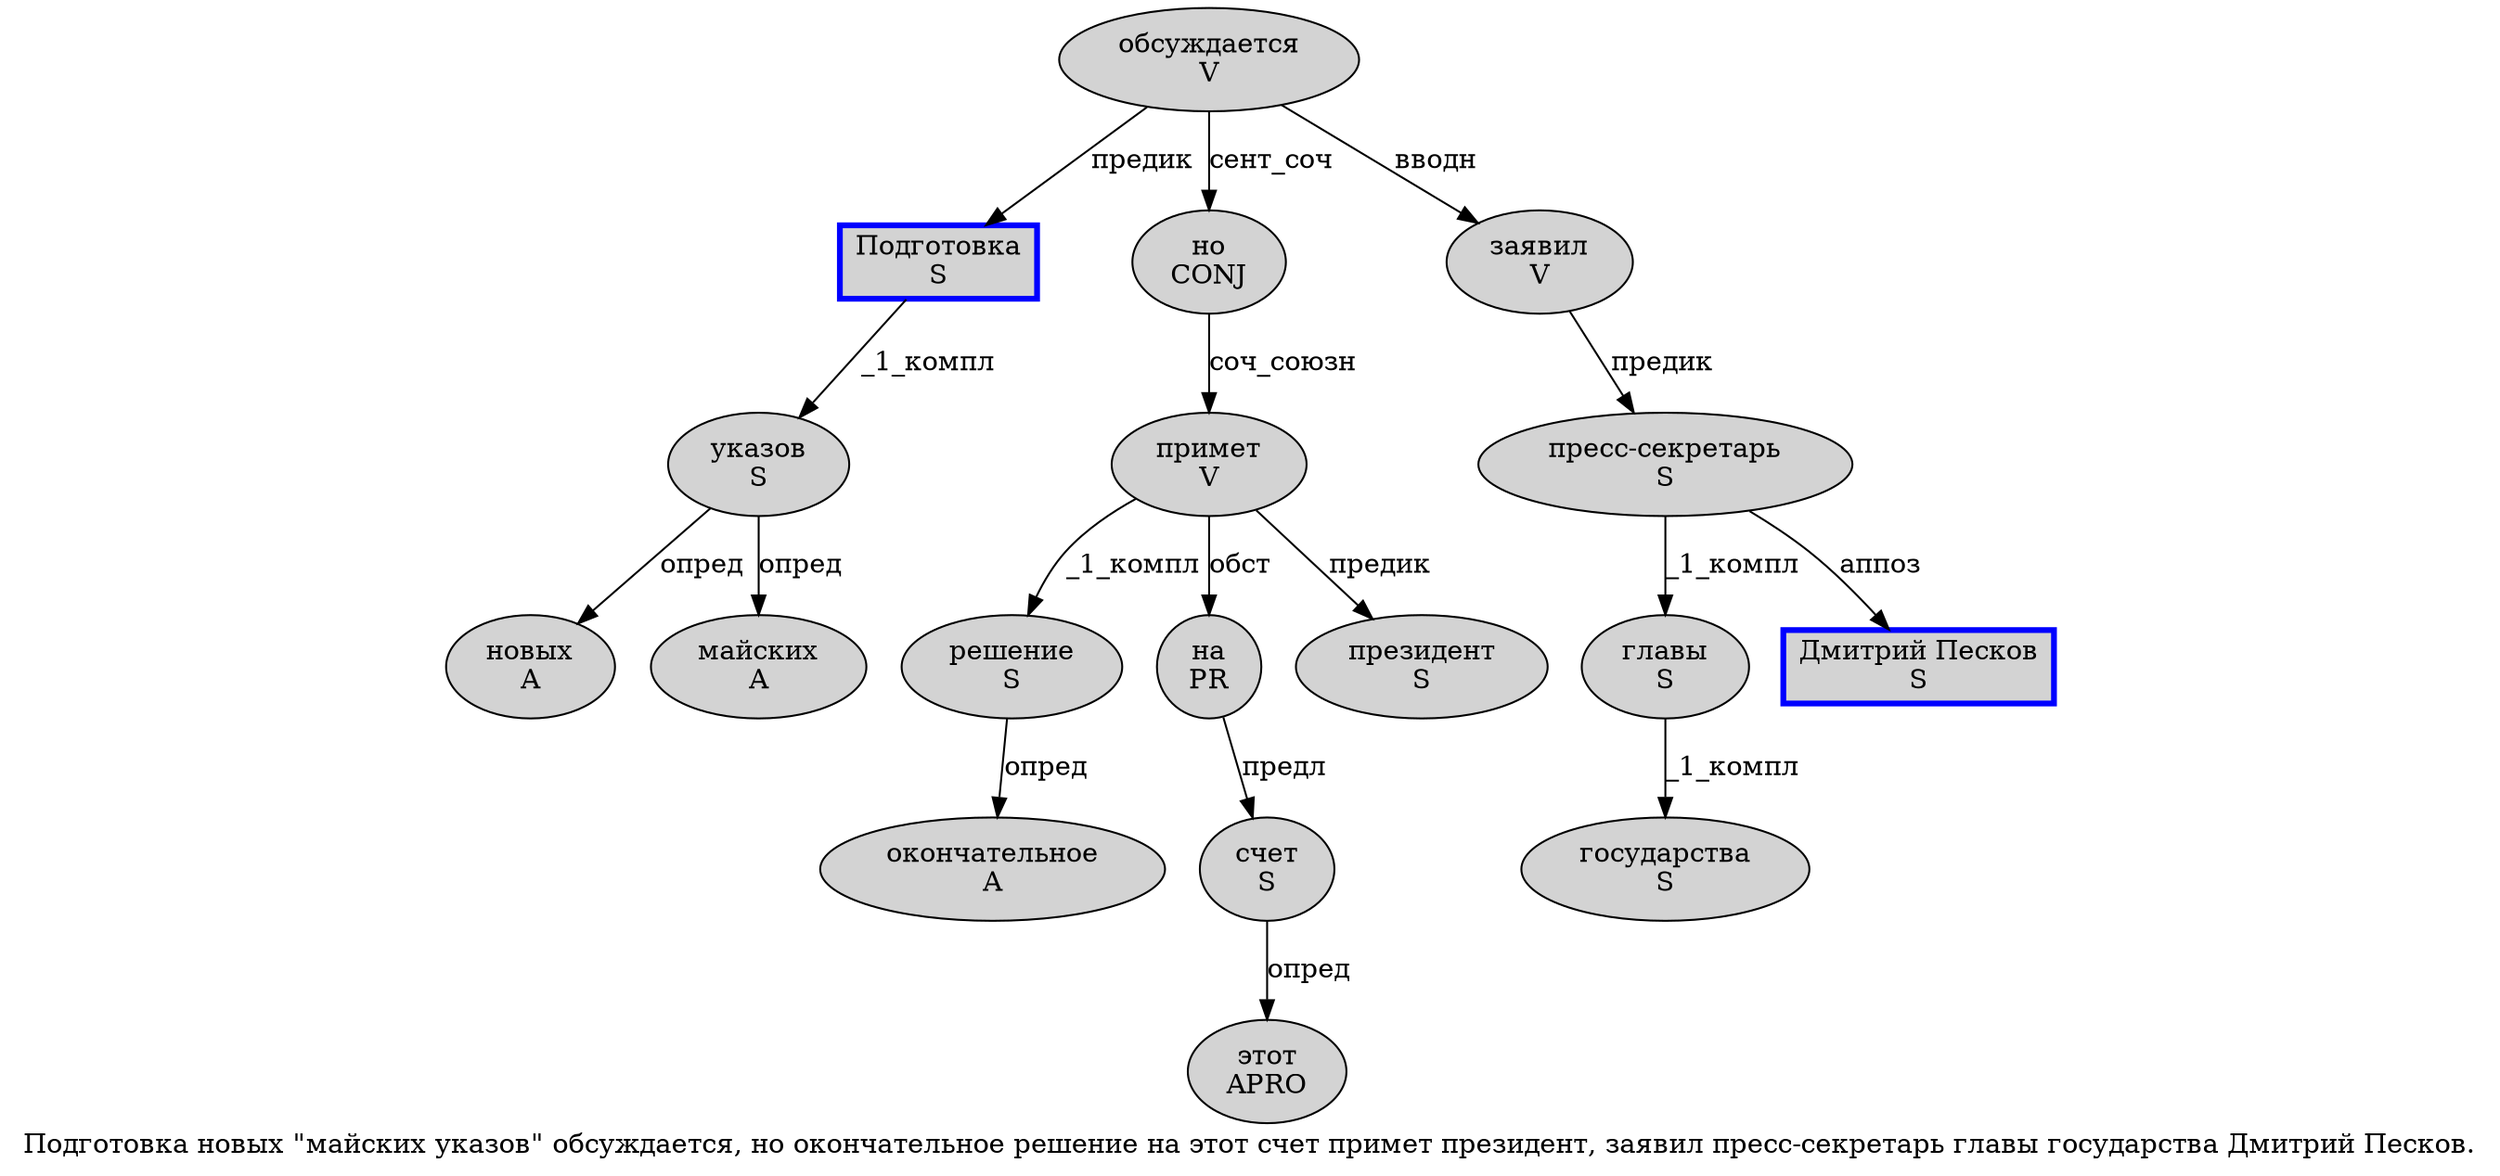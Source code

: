 digraph SENTENCE_1151 {
	graph [label="Подготовка новых \"майских указов\" обсуждается, но окончательное решение на этот счет примет президент, заявил пресс-секретарь главы государства Дмитрий Песков."]
	node [style=filled]
		0 [label="Подготовка
S" color=blue fillcolor=lightgray penwidth=3 shape=box]
		1 [label="новых
A" color="" fillcolor=lightgray penwidth=1 shape=ellipse]
		3 [label="майских
A" color="" fillcolor=lightgray penwidth=1 shape=ellipse]
		4 [label="указов
S" color="" fillcolor=lightgray penwidth=1 shape=ellipse]
		6 [label="обсуждается
V" color="" fillcolor=lightgray penwidth=1 shape=ellipse]
		8 [label="но
CONJ" color="" fillcolor=lightgray penwidth=1 shape=ellipse]
		9 [label="окончательное
A" color="" fillcolor=lightgray penwidth=1 shape=ellipse]
		10 [label="решение
S" color="" fillcolor=lightgray penwidth=1 shape=ellipse]
		11 [label="на
PR" color="" fillcolor=lightgray penwidth=1 shape=ellipse]
		12 [label="этот
APRO" color="" fillcolor=lightgray penwidth=1 shape=ellipse]
		13 [label="счет
S" color="" fillcolor=lightgray penwidth=1 shape=ellipse]
		14 [label="примет
V" color="" fillcolor=lightgray penwidth=1 shape=ellipse]
		15 [label="президент
S" color="" fillcolor=lightgray penwidth=1 shape=ellipse]
		17 [label="заявил
V" color="" fillcolor=lightgray penwidth=1 shape=ellipse]
		18 [label="пресс-секретарь
S" color="" fillcolor=lightgray penwidth=1 shape=ellipse]
		19 [label="главы
S" color="" fillcolor=lightgray penwidth=1 shape=ellipse]
		20 [label="государства
S" color="" fillcolor=lightgray penwidth=1 shape=ellipse]
		21 [label="Дмитрий Песков
S" color=blue fillcolor=lightgray penwidth=3 shape=box]
			4 -> 1 [label="опред"]
			4 -> 3 [label="опред"]
			17 -> 18 [label="предик"]
			8 -> 14 [label="соч_союзн"]
			13 -> 12 [label="опред"]
			11 -> 13 [label="предл"]
			10 -> 9 [label="опред"]
			0 -> 4 [label="_1_компл"]
			14 -> 10 [label="_1_компл"]
			14 -> 11 [label="обст"]
			14 -> 15 [label="предик"]
			18 -> 19 [label="_1_компл"]
			18 -> 21 [label="аппоз"]
			19 -> 20 [label="_1_компл"]
			6 -> 0 [label="предик"]
			6 -> 8 [label="сент_соч"]
			6 -> 17 [label="вводн"]
}